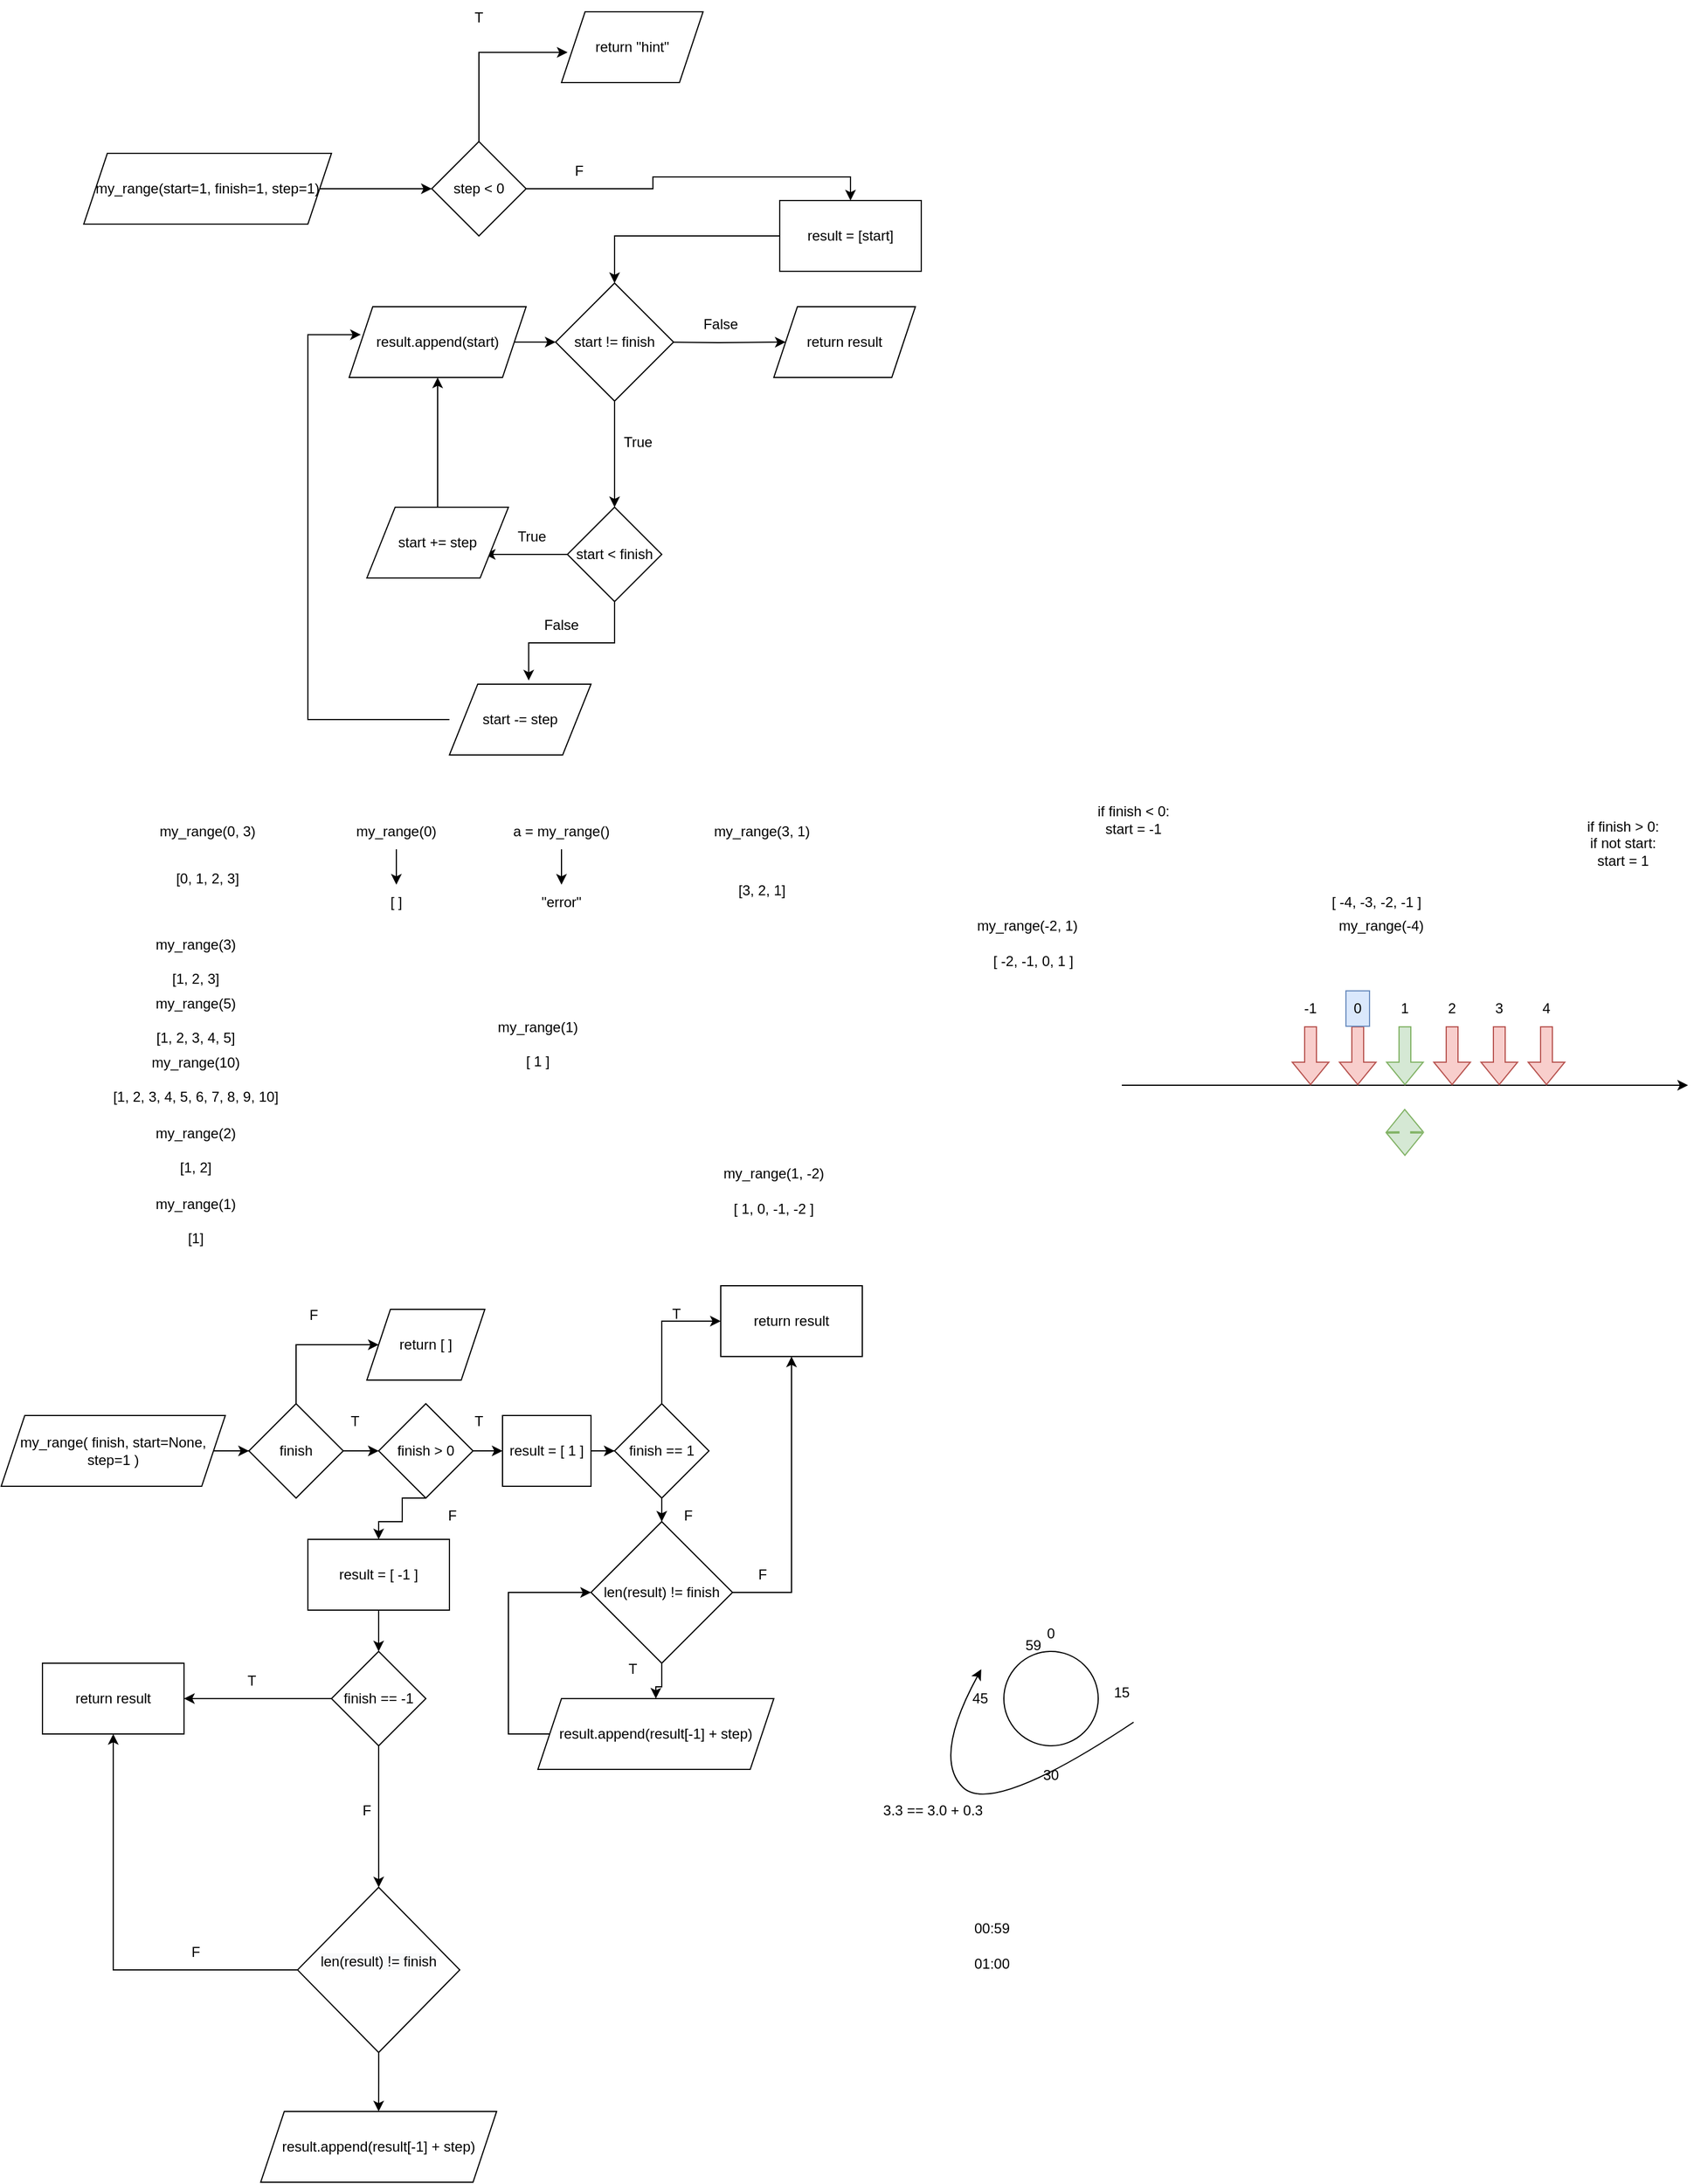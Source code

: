 <mxfile version="19.0.3" type="device" pages="2"><diagram id="DbMTK1_YIu5Vf2wGGB7A" name="Страница 1"><mxGraphModel dx="474" dy="288" grid="1" gridSize="10" guides="1" tooltips="1" connect="1" arrows="1" fold="1" page="1" pageScale="1" pageWidth="827" pageHeight="1169" math="0" shadow="0"><root><mxCell id="0"/><mxCell id="1" parent="0"/><mxCell id="cKaSi2HUpHGrAW5uZdKG-22" style="edgeStyle=orthogonalEdgeStyle;rounded=0;orthogonalLoop=1;jettySize=auto;html=1;entryX=0.5;entryY=0;entryDx=0;entryDy=0;" parent="1" source="cKaSi2HUpHGrAW5uZdKG-1" target="VQqgo-l6bbwfg1kKplfQ-1" edge="1"><mxGeometry relative="1" as="geometry"><mxPoint x="520" y="280" as="targetPoint"/></mxGeometry></mxCell><mxCell id="cKaSi2HUpHGrAW5uZdKG-1" value="result = [start]" style="rounded=0;whiteSpace=wrap;html=1;" parent="1" vertex="1"><mxGeometry x="670" y="210" width="120" height="60" as="geometry"/></mxCell><mxCell id="cC3d-Qm90zL-SopGqmNF-28" style="edgeStyle=orthogonalEdgeStyle;rounded=0;orthogonalLoop=1;jettySize=auto;html=1;" parent="1" source="cKaSi2HUpHGrAW5uZdKG-5" target="VQqgo-l6bbwfg1kKplfQ-1" edge="1"><mxGeometry relative="1" as="geometry"/></mxCell><mxCell id="cKaSi2HUpHGrAW5uZdKG-5" value="result.append(start)" style="shape=parallelogram;perimeter=parallelogramPerimeter;whiteSpace=wrap;html=1;fixedSize=1;" parent="1" vertex="1"><mxGeometry x="305" y="300" width="150" height="60" as="geometry"/></mxCell><mxCell id="cKaSi2HUpHGrAW5uZdKG-6" value="return result" style="shape=parallelogram;perimeter=parallelogramPerimeter;whiteSpace=wrap;html=1;fixedSize=1;" parent="1" vertex="1"><mxGeometry x="665" y="300" width="120" height="60" as="geometry"/></mxCell><mxCell id="cC3d-Qm90zL-SopGqmNF-26" value="" style="edgeStyle=orthogonalEdgeStyle;rounded=0;orthogonalLoop=1;jettySize=auto;html=1;" parent="1" source="cKaSi2HUpHGrAW5uZdKG-7" target="cC3d-Qm90zL-SopGqmNF-25" edge="1"><mxGeometry relative="1" as="geometry"/></mxCell><mxCell id="cKaSi2HUpHGrAW5uZdKG-7" value="my_range(start=1, finish=1, step=1)" style="shape=parallelogram;perimeter=parallelogramPerimeter;whiteSpace=wrap;html=1;fixedSize=1;" parent="1" vertex="1"><mxGeometry x="80" y="170" width="210" height="60" as="geometry"/></mxCell><mxCell id="cKaSi2HUpHGrAW5uZdKG-24" style="edgeStyle=orthogonalEdgeStyle;rounded=0;orthogonalLoop=1;jettySize=auto;html=1;entryX=0;entryY=0.5;entryDx=0;entryDy=0;" parent="1" target="cKaSi2HUpHGrAW5uZdKG-6" edge="1"><mxGeometry relative="1" as="geometry"><mxPoint x="570" y="330" as="sourcePoint"/></mxGeometry></mxCell><mxCell id="cKaSi2HUpHGrAW5uZdKG-18" value="True" style="text;html=1;strokeColor=none;fillColor=none;align=center;verticalAlign=middle;whiteSpace=wrap;rounded=0;" parent="1" vertex="1"><mxGeometry x="520" y="400" width="60" height="30" as="geometry"/></mxCell><mxCell id="cKaSi2HUpHGrAW5uZdKG-26" value="False" style="text;html=1;strokeColor=none;fillColor=none;align=center;verticalAlign=middle;whiteSpace=wrap;rounded=0;" parent="1" vertex="1"><mxGeometry x="590" y="300" width="60" height="30" as="geometry"/></mxCell><mxCell id="cC3d-Qm90zL-SopGqmNF-31" style="edgeStyle=orthogonalEdgeStyle;rounded=0;orthogonalLoop=1;jettySize=auto;html=1;entryX=0.066;entryY=0.395;entryDx=0;entryDy=0;entryPerimeter=0;" parent="1" source="5des4avAKCKs-wGSBV69-27" target="cKaSi2HUpHGrAW5uZdKG-5" edge="1"><mxGeometry relative="1" as="geometry"><mxPoint x="250" y="310" as="targetPoint"/><Array as="points"><mxPoint x="270" y="650"/><mxPoint x="270" y="324"/></Array></mxGeometry></mxCell><mxCell id="5des4avAKCKs-wGSBV69-27" value="start -= step" style="shape=parallelogram;;whiteSpace=wrap;html=1;" parent="1" vertex="1"><mxGeometry x="390" y="620" width="120" height="60" as="geometry"/></mxCell><mxCell id="cC3d-Qm90zL-SopGqmNF-6" style="edgeStyle=orthogonalEdgeStyle;rounded=0;orthogonalLoop=1;jettySize=auto;html=1;entryX=0.5;entryY=0;entryDx=0;entryDy=0;" parent="1" source="VQqgo-l6bbwfg1kKplfQ-1" target="VQqgo-l6bbwfg1kKplfQ-2" edge="1"><mxGeometry relative="1" as="geometry"/></mxCell><mxCell id="VQqgo-l6bbwfg1kKplfQ-1" value="start != finish" style="rhombus;whiteSpace=wrap;html=1;" parent="1" vertex="1"><mxGeometry x="480" y="280" width="100" height="100" as="geometry"/></mxCell><mxCell id="cC3d-Qm90zL-SopGqmNF-2" style="edgeStyle=orthogonalEdgeStyle;rounded=0;orthogonalLoop=1;jettySize=auto;html=1;" parent="1" source="VQqgo-l6bbwfg1kKplfQ-2" edge="1"><mxGeometry relative="1" as="geometry"><mxPoint x="420" y="510" as="targetPoint"/></mxGeometry></mxCell><mxCell id="cC3d-Qm90zL-SopGqmNF-3" style="edgeStyle=orthogonalEdgeStyle;rounded=0;orthogonalLoop=1;jettySize=auto;html=1;entryX=0.56;entryY=-0.052;entryDx=0;entryDy=0;entryPerimeter=0;" parent="1" source="VQqgo-l6bbwfg1kKplfQ-2" target="5des4avAKCKs-wGSBV69-27" edge="1"><mxGeometry relative="1" as="geometry"><mxPoint x="540" y="660" as="targetPoint"/></mxGeometry></mxCell><mxCell id="VQqgo-l6bbwfg1kKplfQ-2" value="start &amp;lt; finish" style="rhombus;whiteSpace=wrap;html=1;" parent="1" vertex="1"><mxGeometry x="490" y="470" width="80" height="80" as="geometry"/></mxCell><mxCell id="cC3d-Qm90zL-SopGqmNF-5" style="edgeStyle=orthogonalEdgeStyle;rounded=0;orthogonalLoop=1;jettySize=auto;html=1;" parent="1" source="VQqgo-l6bbwfg1kKplfQ-3" target="cKaSi2HUpHGrAW5uZdKG-5" edge="1"><mxGeometry relative="1" as="geometry"/></mxCell><mxCell id="VQqgo-l6bbwfg1kKplfQ-3" value="start += step" style="shape=parallelogram;;whiteSpace=wrap;html=1;" parent="1" vertex="1"><mxGeometry x="320" y="470" width="120" height="60" as="geometry"/></mxCell><mxCell id="cC3d-Qm90zL-SopGqmNF-7" value="my_range(0, 3)" style="text;html=1;strokeColor=none;fillColor=none;align=center;verticalAlign=middle;whiteSpace=wrap;rounded=0;" parent="1" vertex="1"><mxGeometry x="100" y="730" width="170" height="30" as="geometry"/></mxCell><mxCell id="cC3d-Qm90zL-SopGqmNF-8" value="[0, 1, 2, 3]" style="text;html=1;strokeColor=none;fillColor=none;align=center;verticalAlign=middle;whiteSpace=wrap;rounded=0;" parent="1" vertex="1"><mxGeometry x="100" y="770" width="170" height="30" as="geometry"/></mxCell><mxCell id="PGiKHfEJFh976dXhDnnP-7" style="edgeStyle=orthogonalEdgeStyle;rounded=0;orthogonalLoop=1;jettySize=auto;html=1;" parent="1" source="cC3d-Qm90zL-SopGqmNF-9" target="cC3d-Qm90zL-SopGqmNF-10" edge="1"><mxGeometry relative="1" as="geometry"/></mxCell><mxCell id="cC3d-Qm90zL-SopGqmNF-9" value="my_range(0)" style="text;html=1;strokeColor=none;fillColor=none;align=center;verticalAlign=middle;whiteSpace=wrap;rounded=0;" parent="1" vertex="1"><mxGeometry x="260" y="730" width="170" height="30" as="geometry"/></mxCell><mxCell id="cC3d-Qm90zL-SopGqmNF-10" value="[ ]" style="text;html=1;strokeColor=none;fillColor=none;align=center;verticalAlign=middle;whiteSpace=wrap;rounded=0;" parent="1" vertex="1"><mxGeometry x="260" y="790" width="170" height="30" as="geometry"/></mxCell><mxCell id="PGiKHfEJFh976dXhDnnP-9" value="" style="edgeStyle=orthogonalEdgeStyle;rounded=0;orthogonalLoop=1;jettySize=auto;html=1;" parent="1" source="cC3d-Qm90zL-SopGqmNF-11" target="PGiKHfEJFh976dXhDnnP-8" edge="1"><mxGeometry relative="1" as="geometry"/></mxCell><mxCell id="cC3d-Qm90zL-SopGqmNF-11" value="a = my_range()" style="text;html=1;strokeColor=none;fillColor=none;align=center;verticalAlign=middle;whiteSpace=wrap;rounded=0;" parent="1" vertex="1"><mxGeometry x="400" y="730" width="170" height="30" as="geometry"/></mxCell><mxCell id="cC3d-Qm90zL-SopGqmNF-18" style="edgeStyle=orthogonalEdgeStyle;rounded=0;orthogonalLoop=1;jettySize=auto;html=1;entryX=0.043;entryY=0.573;entryDx=0;entryDy=0;entryPerimeter=0;exitX=0.5;exitY=0;exitDx=0;exitDy=0;" parent="1" source="cC3d-Qm90zL-SopGqmNF-25" target="cC3d-Qm90zL-SopGqmNF-19" edge="1"><mxGeometry relative="1" as="geometry"><mxPoint x="365" y="90" as="targetPoint"/><mxPoint x="365.034" y="160.034" as="sourcePoint"/><Array as="points"><mxPoint x="415" y="84"/></Array></mxGeometry></mxCell><mxCell id="cC3d-Qm90zL-SopGqmNF-17" value="T" style="text;html=1;strokeColor=none;fillColor=none;align=center;verticalAlign=middle;whiteSpace=wrap;rounded=0;" parent="1" vertex="1"><mxGeometry x="385" y="40" width="60" height="30" as="geometry"/></mxCell><mxCell id="cC3d-Qm90zL-SopGqmNF-19" value="return &quot;hint&quot;" style="shape=parallelogram;perimeter=parallelogramPerimeter;whiteSpace=wrap;html=1;fixedSize=1;" parent="1" vertex="1"><mxGeometry x="485" y="50" width="120" height="60" as="geometry"/></mxCell><mxCell id="cC3d-Qm90zL-SopGqmNF-24" value="F" style="text;html=1;strokeColor=none;fillColor=none;align=center;verticalAlign=middle;whiteSpace=wrap;rounded=0;" parent="1" vertex="1"><mxGeometry x="470" y="170" width="60" height="30" as="geometry"/></mxCell><mxCell id="cC3d-Qm90zL-SopGqmNF-27" style="edgeStyle=orthogonalEdgeStyle;rounded=0;orthogonalLoop=1;jettySize=auto;html=1;entryX=0.5;entryY=0;entryDx=0;entryDy=0;" parent="1" source="cC3d-Qm90zL-SopGqmNF-25" target="cKaSi2HUpHGrAW5uZdKG-1" edge="1"><mxGeometry relative="1" as="geometry"/></mxCell><mxCell id="cC3d-Qm90zL-SopGqmNF-25" value="step &amp;lt; 0" style="rhombus;whiteSpace=wrap;html=1;" parent="1" vertex="1"><mxGeometry x="375" y="160" width="80" height="80" as="geometry"/></mxCell><mxCell id="cC3d-Qm90zL-SopGqmNF-29" value="True" style="text;html=1;strokeColor=none;fillColor=none;align=center;verticalAlign=middle;whiteSpace=wrap;rounded=0;" parent="1" vertex="1"><mxGeometry x="430" y="480" width="60" height="30" as="geometry"/></mxCell><mxCell id="cC3d-Qm90zL-SopGqmNF-30" value="False" style="text;html=1;strokeColor=none;fillColor=none;align=center;verticalAlign=middle;whiteSpace=wrap;rounded=0;" parent="1" vertex="1"><mxGeometry x="455" y="555" width="60" height="30" as="geometry"/></mxCell><mxCell id="PGiKHfEJFh976dXhDnnP-1" value="my_range(1)&lt;br&gt;&lt;br&gt;[ 1 ]" style="text;html=1;strokeColor=none;fillColor=none;align=center;verticalAlign=middle;whiteSpace=wrap;rounded=0;" parent="1" vertex="1"><mxGeometry x="380" y="910" width="170" height="30" as="geometry"/></mxCell><mxCell id="PGiKHfEJFh976dXhDnnP-5" value="my_range(3)&lt;br&gt;&lt;br&gt;[1, 2, 3]" style="text;html=1;strokeColor=none;fillColor=none;align=center;verticalAlign=middle;whiteSpace=wrap;rounded=0;" parent="1" vertex="1"><mxGeometry x="90" y="840" width="170" height="30" as="geometry"/></mxCell><mxCell id="PGiKHfEJFh976dXhDnnP-8" value="&quot;error&quot;" style="text;html=1;strokeColor=none;fillColor=none;align=center;verticalAlign=middle;whiteSpace=wrap;rounded=0;" parent="1" vertex="1"><mxGeometry x="400" y="790" width="170" height="30" as="geometry"/></mxCell><mxCell id="PGiKHfEJFh976dXhDnnP-12" value="" style="endArrow=classic;html=1;rounded=0;" parent="1" edge="1"><mxGeometry width="50" height="50" relative="1" as="geometry"><mxPoint x="960" y="960" as="sourcePoint"/><mxPoint x="1440" y="960" as="targetPoint"/></mxGeometry></mxCell><mxCell id="PGiKHfEJFh976dXhDnnP-13" value="" style="shape=flexArrow;endArrow=classic;html=1;rounded=0;fillColor=#f8cecc;strokeColor=#b85450;startArrow=none;" parent="1" source="PGiKHfEJFh976dXhDnnP-15" edge="1"><mxGeometry width="50" height="50" relative="1" as="geometry"><mxPoint x="1160" y="880" as="sourcePoint"/><mxPoint x="1160" y="960" as="targetPoint"/></mxGeometry></mxCell><mxCell id="PGiKHfEJFh976dXhDnnP-14" value="" style="shape=flexArrow;endArrow=classic;html=1;rounded=0;fillColor=#d5e8d4;strokeColor=#82b366;startArrow=none;" parent="1" source="PGiKHfEJFh976dXhDnnP-16" edge="1"><mxGeometry width="50" height="50" relative="1" as="geometry"><mxPoint x="1200" y="880" as="sourcePoint"/><mxPoint x="1200" y="960" as="targetPoint"/></mxGeometry></mxCell><mxCell id="PGiKHfEJFh976dXhDnnP-17" value="my_range(-4)" style="text;html=1;strokeColor=none;fillColor=none;align=center;verticalAlign=middle;whiteSpace=wrap;rounded=0;" parent="1" vertex="1"><mxGeometry x="1130" y="810" width="100" height="30" as="geometry"/></mxCell><mxCell id="PGiKHfEJFh976dXhDnnP-18" value="[ -4, -3, -2, -1 ]" style="text;html=1;strokeColor=none;fillColor=none;align=center;verticalAlign=middle;whiteSpace=wrap;rounded=0;" parent="1" vertex="1"><mxGeometry x="1111" y="790" width="130" height="30" as="geometry"/></mxCell><mxCell id="PGiKHfEJFh976dXhDnnP-29" value="" style="shape=flexArrow;endArrow=classic;html=1;rounded=0;fillColor=#f8cecc;strokeColor=#b85450;startArrow=none;" parent="1" source="PGiKHfEJFh976dXhDnnP-32" edge="1"><mxGeometry width="50" height="50" relative="1" as="geometry"><mxPoint x="1240" y="880" as="sourcePoint"/><mxPoint x="1240" y="960" as="targetPoint"/></mxGeometry></mxCell><mxCell id="PGiKHfEJFh976dXhDnnP-30" value="" style="shape=flexArrow;endArrow=classic;html=1;rounded=0;fillColor=#f8cecc;strokeColor=#b85450;startArrow=none;" parent="1" source="PGiKHfEJFh976dXhDnnP-33" edge="1"><mxGeometry width="50" height="50" relative="1" as="geometry"><mxPoint x="1280" y="880" as="sourcePoint"/><mxPoint x="1280" y="960" as="targetPoint"/></mxGeometry></mxCell><mxCell id="PGiKHfEJFh976dXhDnnP-31" value="" style="shape=flexArrow;endArrow=classic;html=1;rounded=0;fillColor=#f8cecc;strokeColor=#b85450;startArrow=none;" parent="1" source="PGiKHfEJFh976dXhDnnP-34" edge="1"><mxGeometry width="50" height="50" relative="1" as="geometry"><mxPoint x="1320" y="880" as="sourcePoint"/><mxPoint x="1320" y="960" as="targetPoint"/></mxGeometry></mxCell><mxCell id="PGiKHfEJFh976dXhDnnP-15" value="0" style="text;html=1;strokeColor=#6c8ebf;fillColor=#dae8fc;align=center;verticalAlign=middle;whiteSpace=wrap;rounded=0;" parent="1" vertex="1"><mxGeometry x="1150" y="880" width="20" height="30" as="geometry"/></mxCell><mxCell id="PGiKHfEJFh976dXhDnnP-45" value="" style="shape=flexArrow;endArrow=none;html=1;rounded=0;fillColor=#dae8fc;strokeColor=#6c8ebf;" parent="1" target="PGiKHfEJFh976dXhDnnP-15" edge="1"><mxGeometry width="50" height="50" relative="1" as="geometry"><mxPoint x="1160" y="880" as="sourcePoint"/><mxPoint x="1160" y="960" as="targetPoint"/></mxGeometry></mxCell><mxCell id="PGiKHfEJFh976dXhDnnP-16" value="1" style="text;html=1;strokeColor=none;fillColor=none;align=center;verticalAlign=middle;whiteSpace=wrap;rounded=0;" parent="1" vertex="1"><mxGeometry x="1190" y="880" width="20" height="30" as="geometry"/></mxCell><mxCell id="PGiKHfEJFh976dXhDnnP-46" value="" style="shape=flexArrow;endArrow=none;html=1;rounded=0;fillColor=#f8cecc;strokeColor=#b85450;" parent="1" target="PGiKHfEJFh976dXhDnnP-16" edge="1"><mxGeometry width="50" height="50" relative="1" as="geometry"><mxPoint x="1200" y="880" as="sourcePoint"/><mxPoint x="1200" y="960" as="targetPoint"/></mxGeometry></mxCell><mxCell id="PGiKHfEJFh976dXhDnnP-32" value="2" style="text;html=1;strokeColor=none;fillColor=none;align=center;verticalAlign=middle;whiteSpace=wrap;rounded=0;" parent="1" vertex="1"><mxGeometry x="1230" y="880" width="20" height="30" as="geometry"/></mxCell><mxCell id="PGiKHfEJFh976dXhDnnP-47" value="" style="shape=flexArrow;endArrow=none;html=1;rounded=0;fillColor=#f8cecc;strokeColor=#b85450;" parent="1" target="PGiKHfEJFh976dXhDnnP-32" edge="1"><mxGeometry width="50" height="50" relative="1" as="geometry"><mxPoint x="1240" y="880" as="sourcePoint"/><mxPoint x="1240" y="960" as="targetPoint"/></mxGeometry></mxCell><mxCell id="PGiKHfEJFh976dXhDnnP-33" value="3" style="text;html=1;strokeColor=none;fillColor=none;align=center;verticalAlign=middle;whiteSpace=wrap;rounded=0;" parent="1" vertex="1"><mxGeometry x="1270" y="880" width="20" height="30" as="geometry"/></mxCell><mxCell id="PGiKHfEJFh976dXhDnnP-48" value="" style="shape=flexArrow;endArrow=none;html=1;rounded=0;fillColor=#f8cecc;strokeColor=#b85450;" parent="1" target="PGiKHfEJFh976dXhDnnP-33" edge="1"><mxGeometry width="50" height="50" relative="1" as="geometry"><mxPoint x="1280" y="880" as="sourcePoint"/><mxPoint x="1280" y="960" as="targetPoint"/></mxGeometry></mxCell><mxCell id="PGiKHfEJFh976dXhDnnP-34" value="4" style="text;html=1;strokeColor=none;fillColor=none;align=center;verticalAlign=middle;whiteSpace=wrap;rounded=0;" parent="1" vertex="1"><mxGeometry x="1310" y="880" width="20" height="30" as="geometry"/></mxCell><mxCell id="PGiKHfEJFh976dXhDnnP-49" value="" style="shape=flexArrow;endArrow=none;html=1;rounded=0;fillColor=#f8cecc;strokeColor=#b85450;" parent="1" target="PGiKHfEJFh976dXhDnnP-34" edge="1"><mxGeometry width="50" height="50" relative="1" as="geometry"><mxPoint x="1320" y="880" as="sourcePoint"/><mxPoint x="1320" y="960" as="targetPoint"/></mxGeometry></mxCell><mxCell id="PGiKHfEJFh976dXhDnnP-50" value="" style="shape=flexArrow;endArrow=classic;html=1;rounded=0;fillColor=#f8cecc;strokeColor=#b85450;startArrow=none;" parent="1" edge="1"><mxGeometry width="50" height="50" relative="1" as="geometry"><mxPoint x="1120" y="910" as="sourcePoint"/><mxPoint x="1120" y="960" as="targetPoint"/></mxGeometry></mxCell><mxCell id="PGiKHfEJFh976dXhDnnP-51" value="-1" style="text;html=1;strokeColor=none;fillColor=none;align=center;verticalAlign=middle;whiteSpace=wrap;rounded=0;" parent="1" vertex="1"><mxGeometry x="1110" y="880" width="20" height="30" as="geometry"/></mxCell><mxCell id="PGiKHfEJFh976dXhDnnP-52" value="" style="shape=flexArrow;endArrow=classic;startArrow=classic;html=1;rounded=0;fillColor=#d5e8d4;strokeColor=#82b366;" parent="1" edge="1"><mxGeometry width="100" height="100" relative="1" as="geometry"><mxPoint x="1200" y="1020" as="sourcePoint"/><mxPoint x="1199.83" y="980" as="targetPoint"/></mxGeometry></mxCell><mxCell id="PGiKHfEJFh976dXhDnnP-57" value="if finish &amp;gt; 0:&lt;br&gt;if not start:&lt;br&gt;start = 1" style="text;html=1;strokeColor=none;fillColor=none;align=center;verticalAlign=middle;whiteSpace=wrap;rounded=0;" parent="1" vertex="1"><mxGeometry x="1320" y="740" width="130" height="30" as="geometry"/></mxCell><mxCell id="rxC-ciLHEVyvmmWSDTfk-1" value="if finish &amp;lt; 0:&lt;br&gt;start = -1" style="text;html=1;strokeColor=none;fillColor=none;align=center;verticalAlign=middle;whiteSpace=wrap;rounded=0;" parent="1" vertex="1"><mxGeometry x="930" y="720" width="80" height="30" as="geometry"/></mxCell><mxCell id="uxChvukJ8xTQYyuHU0yG-3" value="my_range(-2, 1)" style="text;html=1;strokeColor=none;fillColor=none;align=center;verticalAlign=middle;whiteSpace=wrap;rounded=0;" parent="1" vertex="1"><mxGeometry x="830" y="810" width="100" height="30" as="geometry"/></mxCell><mxCell id="uxChvukJ8xTQYyuHU0yG-4" value="[ -2, -1, 0, 1 ]" style="text;html=1;strokeColor=none;fillColor=none;align=center;verticalAlign=middle;whiteSpace=wrap;rounded=0;" parent="1" vertex="1"><mxGeometry x="820" y="840" width="130" height="30" as="geometry"/></mxCell><mxCell id="uxChvukJ8xTQYyuHU0yG-5" value="my_range(1, -2)" style="text;html=1;strokeColor=none;fillColor=none;align=center;verticalAlign=middle;whiteSpace=wrap;rounded=0;" parent="1" vertex="1"><mxGeometry x="580" y="1020" width="170" height="30" as="geometry"/></mxCell><mxCell id="uxChvukJ8xTQYyuHU0yG-6" value="[ 1, 0, -1, -2 ]" style="text;html=1;strokeColor=none;fillColor=none;align=center;verticalAlign=middle;whiteSpace=wrap;rounded=0;" parent="1" vertex="1"><mxGeometry x="580" y="1050" width="170" height="30" as="geometry"/></mxCell><mxCell id="uxChvukJ8xTQYyuHU0yG-29" style="edgeStyle=orthogonalEdgeStyle;rounded=0;orthogonalLoop=1;jettySize=auto;html=1;entryX=0;entryY=0.5;entryDx=0;entryDy=0;" parent="1" source="uxChvukJ8xTQYyuHU0yG-7" target="uxChvukJ8xTQYyuHU0yG-28" edge="1"><mxGeometry relative="1" as="geometry"/></mxCell><mxCell id="uxChvukJ8xTQYyuHU0yG-7" value="my_range( finish, start=None,&lt;br&gt;step=1 )" style="shape=parallelogram;perimeter=parallelogramPerimeter;whiteSpace=wrap;html=1;fixedSize=1;" parent="1" vertex="1"><mxGeometry x="10" y="1240" width="190" height="60" as="geometry"/></mxCell><mxCell id="uxChvukJ8xTQYyuHU0yG-9" value="" style="group" parent="1" vertex="1" connectable="0"><mxGeometry x="570" y="730" width="170" height="80" as="geometry"/></mxCell><mxCell id="cC3d-Qm90zL-SopGqmNF-13" value="my_range(3, 1)" style="text;html=1;strokeColor=none;fillColor=none;align=center;verticalAlign=middle;whiteSpace=wrap;rounded=0;" parent="uxChvukJ8xTQYyuHU0yG-9" vertex="1"><mxGeometry width="170" height="30" as="geometry"/></mxCell><mxCell id="cC3d-Qm90zL-SopGqmNF-14" value="[3, 2, 1]" style="text;html=1;strokeColor=none;fillColor=none;align=center;verticalAlign=middle;whiteSpace=wrap;rounded=0;" parent="uxChvukJ8xTQYyuHU0yG-9" vertex="1"><mxGeometry y="50" width="170" height="30" as="geometry"/></mxCell><mxCell id="uxChvukJ8xTQYyuHU0yG-14" value="return [ ]" style="shape=parallelogram;perimeter=parallelogramPerimeter;whiteSpace=wrap;html=1;fixedSize=1;" parent="1" vertex="1"><mxGeometry x="320" y="1150" width="100" height="60" as="geometry"/></mxCell><mxCell id="uxChvukJ8xTQYyuHU0yG-21" value="" style="edgeStyle=orthogonalEdgeStyle;rounded=0;orthogonalLoop=1;jettySize=auto;html=1;entryX=0;entryY=0.5;entryDx=0;entryDy=0;" parent="1" source="uxChvukJ8xTQYyuHU0yG-17" target="uxChvukJ8xTQYyuHU0yG-57" edge="1"><mxGeometry relative="1" as="geometry"><mxPoint x="450" y="1270" as="targetPoint"/></mxGeometry></mxCell><mxCell id="seKUEhgWXOxgtAvvmCbf-6" value="" style="edgeStyle=orthogonalEdgeStyle;rounded=0;orthogonalLoop=1;jettySize=auto;html=1;exitX=0.5;exitY=1;exitDx=0;exitDy=0;" parent="1" source="uxChvukJ8xTQYyuHU0yG-17" target="seKUEhgWXOxgtAvvmCbf-5" edge="1"><mxGeometry relative="1" as="geometry"><Array as="points"><mxPoint x="350" y="1310"/><mxPoint x="350" y="1330"/><mxPoint x="330" y="1330"/></Array></mxGeometry></mxCell><mxCell id="uxChvukJ8xTQYyuHU0yG-17" value="finish &amp;gt; 0" style="rhombus;whiteSpace=wrap;html=1;" parent="1" vertex="1"><mxGeometry x="330" y="1230" width="80" height="80" as="geometry"/></mxCell><mxCell id="uxChvukJ8xTQYyuHU0yG-22" value="T" style="text;html=1;strokeColor=none;fillColor=none;align=center;verticalAlign=middle;whiteSpace=wrap;rounded=0;" parent="1" vertex="1"><mxGeometry x="400" y="1230" width="30" height="30" as="geometry"/></mxCell><mxCell id="uxChvukJ8xTQYyuHU0yG-35" style="edgeStyle=orthogonalEdgeStyle;rounded=0;orthogonalLoop=1;jettySize=auto;html=1;entryX=0;entryY=0.5;entryDx=0;entryDy=0;" parent="1" source="uxChvukJ8xTQYyuHU0yG-28" target="uxChvukJ8xTQYyuHU0yG-14" edge="1"><mxGeometry relative="1" as="geometry"><Array as="points"><mxPoint x="260" y="1180"/></Array></mxGeometry></mxCell><mxCell id="uxChvukJ8xTQYyuHU0yG-37" style="edgeStyle=orthogonalEdgeStyle;rounded=0;orthogonalLoop=1;jettySize=auto;html=1;" parent="1" source="uxChvukJ8xTQYyuHU0yG-28" target="uxChvukJ8xTQYyuHU0yG-17" edge="1"><mxGeometry relative="1" as="geometry"/></mxCell><mxCell id="uxChvukJ8xTQYyuHU0yG-28" value="finish" style="rhombus;whiteSpace=wrap;html=1;" parent="1" vertex="1"><mxGeometry x="220" y="1230" width="80" height="80" as="geometry"/></mxCell><mxCell id="uxChvukJ8xTQYyuHU0yG-36" value="F" style="text;html=1;strokeColor=none;fillColor=none;align=center;verticalAlign=middle;whiteSpace=wrap;rounded=0;" parent="1" vertex="1"><mxGeometry x="245" y="1140" width="60" height="30" as="geometry"/></mxCell><mxCell id="uxChvukJ8xTQYyuHU0yG-38" value="T" style="text;html=1;strokeColor=none;fillColor=none;align=center;verticalAlign=middle;whiteSpace=wrap;rounded=0;" parent="1" vertex="1"><mxGeometry x="280" y="1230" width="60" height="30" as="geometry"/></mxCell><mxCell id="uxChvukJ8xTQYyuHU0yG-44" value="" style="edgeStyle=orthogonalEdgeStyle;rounded=0;orthogonalLoop=1;jettySize=auto;html=1;entryX=0;entryY=0.5;entryDx=0;entryDy=0;exitX=0.5;exitY=0;exitDx=0;exitDy=0;" parent="1" source="uxChvukJ8xTQYyuHU0yG-41" target="uxChvukJ8xTQYyuHU0yG-43" edge="1"><mxGeometry relative="1" as="geometry"><Array as="points"><mxPoint x="570" y="1160"/></Array></mxGeometry></mxCell><mxCell id="uxChvukJ8xTQYyuHU0yG-62" value="" style="edgeStyle=orthogonalEdgeStyle;rounded=0;orthogonalLoop=1;jettySize=auto;html=1;" parent="1" source="uxChvukJ8xTQYyuHU0yG-41" target="uxChvukJ8xTQYyuHU0yG-61" edge="1"><mxGeometry relative="1" as="geometry"/></mxCell><mxCell id="uxChvukJ8xTQYyuHU0yG-41" value="finish == 1" style="rhombus;whiteSpace=wrap;html=1;" parent="1" vertex="1"><mxGeometry x="530" y="1230" width="80" height="80" as="geometry"/></mxCell><mxCell id="uxChvukJ8xTQYyuHU0yG-43" value="return result" style="whiteSpace=wrap;html=1;" parent="1" vertex="1"><mxGeometry x="620" y="1130" width="120" height="60" as="geometry"/></mxCell><mxCell id="uxChvukJ8xTQYyuHU0yG-45" value="T" style="text;html=1;strokeColor=none;fillColor=none;align=center;verticalAlign=middle;whiteSpace=wrap;rounded=0;" parent="1" vertex="1"><mxGeometry x="570" y="1139" width="25" height="30" as="geometry"/></mxCell><mxCell id="uxChvukJ8xTQYyuHU0yG-53" value="my_range(5)&lt;br&gt;&lt;br&gt;[1, 2, 3, 4, 5]" style="text;html=1;strokeColor=none;fillColor=none;align=center;verticalAlign=middle;whiteSpace=wrap;rounded=0;" parent="1" vertex="1"><mxGeometry x="90" y="890" width="170" height="30" as="geometry"/></mxCell><mxCell id="uxChvukJ8xTQYyuHU0yG-54" value="my_range(10)&lt;br&gt;&lt;br&gt;[1, 2, 3, 4, 5, 6, 7, 8, 9, 10]" style="text;html=1;strokeColor=none;fillColor=none;align=center;verticalAlign=middle;whiteSpace=wrap;rounded=0;" parent="1" vertex="1"><mxGeometry x="90" y="940" width="170" height="30" as="geometry"/></mxCell><mxCell id="uxChvukJ8xTQYyuHU0yG-55" value="my_range(2)&lt;br&gt;&lt;br&gt;[1, 2]" style="text;html=1;strokeColor=none;fillColor=none;align=center;verticalAlign=middle;whiteSpace=wrap;rounded=0;" parent="1" vertex="1"><mxGeometry x="90" y="1000" width="170" height="30" as="geometry"/></mxCell><mxCell id="uxChvukJ8xTQYyuHU0yG-56" value="my_range(1)&lt;br&gt;&lt;br&gt;[1]" style="text;html=1;strokeColor=none;fillColor=none;align=center;verticalAlign=middle;whiteSpace=wrap;rounded=0;" parent="1" vertex="1"><mxGeometry x="90" y="1060" width="170" height="30" as="geometry"/></mxCell><mxCell id="uxChvukJ8xTQYyuHU0yG-58" style="edgeStyle=orthogonalEdgeStyle;rounded=0;orthogonalLoop=1;jettySize=auto;html=1;entryX=0;entryY=0.5;entryDx=0;entryDy=0;" parent="1" source="uxChvukJ8xTQYyuHU0yG-57" target="uxChvukJ8xTQYyuHU0yG-41" edge="1"><mxGeometry relative="1" as="geometry"/></mxCell><mxCell id="uxChvukJ8xTQYyuHU0yG-57" value="result = [ 1 ]" style="rounded=0;whiteSpace=wrap;html=1;" parent="1" vertex="1"><mxGeometry x="435" y="1240" width="75" height="60" as="geometry"/></mxCell><mxCell id="uxChvukJ8xTQYyuHU0yG-59" value="F" style="text;html=1;strokeColor=none;fillColor=none;align=center;verticalAlign=middle;whiteSpace=wrap;rounded=0;" parent="1" vertex="1"><mxGeometry x="580" y="1310" width="25" height="30" as="geometry"/></mxCell><mxCell id="seKUEhgWXOxgtAvvmCbf-1" style="edgeStyle=orthogonalEdgeStyle;rounded=0;orthogonalLoop=1;jettySize=auto;html=1;entryX=0;entryY=0.5;entryDx=0;entryDy=0;" parent="1" source="uxChvukJ8xTQYyuHU0yG-60" target="uxChvukJ8xTQYyuHU0yG-61" edge="1"><mxGeometry relative="1" as="geometry"><Array as="points"><mxPoint x="440" y="1510"/><mxPoint x="440" y="1390"/></Array></mxGeometry></mxCell><mxCell id="uxChvukJ8xTQYyuHU0yG-60" value="result.append(result[-1] + step)" style="shape=parallelogram;perimeter=parallelogramPerimeter;whiteSpace=wrap;html=1;fixedSize=1;" parent="1" vertex="1"><mxGeometry x="465" y="1480" width="200" height="60" as="geometry"/></mxCell><mxCell id="uxChvukJ8xTQYyuHU0yG-63" style="edgeStyle=orthogonalEdgeStyle;rounded=0;orthogonalLoop=1;jettySize=auto;html=1;entryX=0.5;entryY=0;entryDx=0;entryDy=0;" parent="1" source="uxChvukJ8xTQYyuHU0yG-61" target="uxChvukJ8xTQYyuHU0yG-60" edge="1"><mxGeometry relative="1" as="geometry"/></mxCell><mxCell id="uxChvukJ8xTQYyuHU0yG-66" style="edgeStyle=orthogonalEdgeStyle;rounded=0;orthogonalLoop=1;jettySize=auto;html=1;entryX=0.5;entryY=1;entryDx=0;entryDy=0;" parent="1" source="uxChvukJ8xTQYyuHU0yG-61" target="uxChvukJ8xTQYyuHU0yG-43" edge="1"><mxGeometry relative="1" as="geometry"><Array as="points"><mxPoint x="680" y="1390"/></Array></mxGeometry></mxCell><mxCell id="uxChvukJ8xTQYyuHU0yG-61" value="len(result) != finish" style="rhombus;whiteSpace=wrap;html=1;" parent="1" vertex="1"><mxGeometry x="510" y="1330" width="120" height="120" as="geometry"/></mxCell><mxCell id="uxChvukJ8xTQYyuHU0yG-64" value="T" style="text;html=1;strokeColor=none;fillColor=none;align=center;verticalAlign=middle;whiteSpace=wrap;rounded=0;" parent="1" vertex="1"><mxGeometry x="532.5" y="1440" width="25" height="30" as="geometry"/></mxCell><mxCell id="seKUEhgWXOxgtAvvmCbf-2" value="F" style="text;html=1;strokeColor=none;fillColor=none;align=center;verticalAlign=middle;whiteSpace=wrap;rounded=0;" parent="1" vertex="1"><mxGeometry x="642.5" y="1360" width="25" height="30" as="geometry"/></mxCell><mxCell id="seKUEhgWXOxgtAvvmCbf-9" value="" style="edgeStyle=orthogonalEdgeStyle;rounded=0;orthogonalLoop=1;jettySize=auto;html=1;" parent="1" source="seKUEhgWXOxgtAvvmCbf-5" target="seKUEhgWXOxgtAvvmCbf-8" edge="1"><mxGeometry relative="1" as="geometry"/></mxCell><mxCell id="seKUEhgWXOxgtAvvmCbf-5" value="result = [ -1 ]" style="whiteSpace=wrap;html=1;" parent="1" vertex="1"><mxGeometry x="270" y="1345" width="120" height="60" as="geometry"/></mxCell><mxCell id="seKUEhgWXOxgtAvvmCbf-7" value="F" style="text;html=1;strokeColor=none;fillColor=none;align=center;verticalAlign=middle;whiteSpace=wrap;rounded=0;" parent="1" vertex="1"><mxGeometry x="380" y="1310" width="25" height="30" as="geometry"/></mxCell><mxCell id="seKUEhgWXOxgtAvvmCbf-11" value="" style="edgeStyle=orthogonalEdgeStyle;rounded=0;orthogonalLoop=1;jettySize=auto;html=1;" parent="1" source="seKUEhgWXOxgtAvvmCbf-8" target="seKUEhgWXOxgtAvvmCbf-10" edge="1"><mxGeometry relative="1" as="geometry"/></mxCell><mxCell id="seKUEhgWXOxgtAvvmCbf-14" value="" style="edgeStyle=orthogonalEdgeStyle;rounded=0;orthogonalLoop=1;jettySize=auto;html=1;" parent="1" source="seKUEhgWXOxgtAvvmCbf-8" target="seKUEhgWXOxgtAvvmCbf-13" edge="1"><mxGeometry relative="1" as="geometry"/></mxCell><mxCell id="seKUEhgWXOxgtAvvmCbf-8" value="finish == -1" style="rhombus;whiteSpace=wrap;html=1;" parent="1" vertex="1"><mxGeometry x="290" y="1440" width="80" height="80" as="geometry"/></mxCell><mxCell id="seKUEhgWXOxgtAvvmCbf-10" value="return result" style="whiteSpace=wrap;html=1;" parent="1" vertex="1"><mxGeometry x="45" y="1450" width="120" height="60" as="geometry"/></mxCell><mxCell id="seKUEhgWXOxgtAvvmCbf-12" value="T" style="text;html=1;strokeColor=none;fillColor=none;align=center;verticalAlign=middle;whiteSpace=wrap;rounded=0;" parent="1" vertex="1"><mxGeometry x="210" y="1450" width="25" height="30" as="geometry"/></mxCell><mxCell id="seKUEhgWXOxgtAvvmCbf-16" style="edgeStyle=orthogonalEdgeStyle;rounded=0;orthogonalLoop=1;jettySize=auto;html=1;entryX=0.5;entryY=1;entryDx=0;entryDy=0;" parent="1" source="seKUEhgWXOxgtAvvmCbf-13" target="seKUEhgWXOxgtAvvmCbf-10" edge="1"><mxGeometry relative="1" as="geometry"/></mxCell><mxCell id="seKUEhgWXOxgtAvvmCbf-19" style="edgeStyle=orthogonalEdgeStyle;rounded=0;orthogonalLoop=1;jettySize=auto;html=1;entryX=0.5;entryY=0;entryDx=0;entryDy=0;" parent="1" source="seKUEhgWXOxgtAvvmCbf-13" target="seKUEhgWXOxgtAvvmCbf-18" edge="1"><mxGeometry relative="1" as="geometry"/></mxCell><mxCell id="seKUEhgWXOxgtAvvmCbf-13" value="&#10;&lt;span style=&quot;color: rgb(0, 0, 0); font-family: Helvetica; font-size: 12px; font-style: normal; font-variant-ligatures: normal; font-variant-caps: normal; font-weight: 400; letter-spacing: normal; orphans: 2; text-align: center; text-indent: 0px; text-transform: none; widows: 2; word-spacing: 0px; -webkit-text-stroke-width: 0px; background-color: rgb(248, 249, 250); text-decoration-thickness: initial; text-decoration-style: initial; text-decoration-color: initial; float: none; display: inline !important;&quot;&gt;len(result) != finish&lt;/span&gt;&#10;&#10;" style="rhombus;whiteSpace=wrap;html=1;" parent="1" vertex="1"><mxGeometry x="261.25" y="1640" width="137.5" height="140" as="geometry"/></mxCell><mxCell id="seKUEhgWXOxgtAvvmCbf-15" value="F" style="text;html=1;strokeColor=none;fillColor=none;align=center;verticalAlign=middle;whiteSpace=wrap;rounded=0;" parent="1" vertex="1"><mxGeometry x="310" y="1560" width="20" height="30" as="geometry"/></mxCell><mxCell id="seKUEhgWXOxgtAvvmCbf-17" value="F" style="text;html=1;strokeColor=none;fillColor=none;align=center;verticalAlign=middle;whiteSpace=wrap;rounded=0;" parent="1" vertex="1"><mxGeometry x="165" y="1680" width="20" height="30" as="geometry"/></mxCell><mxCell id="seKUEhgWXOxgtAvvmCbf-18" value="result.append(result[-1] + step)" style="shape=parallelogram;perimeter=parallelogramPerimeter;whiteSpace=wrap;html=1;fixedSize=1;" parent="1" vertex="1"><mxGeometry x="230" y="1830" width="200" height="60" as="geometry"/></mxCell><mxCell id="Yy8Ba05aJTDGg87j353g-1" value="00:59" style="text;html=1;strokeColor=none;fillColor=none;align=center;verticalAlign=middle;whiteSpace=wrap;rounded=0;" vertex="1" parent="1"><mxGeometry x="820" y="1660" width="60" height="30" as="geometry"/></mxCell><mxCell id="Yy8Ba05aJTDGg87j353g-2" value="01:00" style="text;html=1;strokeColor=none;fillColor=none;align=center;verticalAlign=middle;whiteSpace=wrap;rounded=0;" vertex="1" parent="1"><mxGeometry x="820" y="1690" width="60" height="30" as="geometry"/></mxCell><mxCell id="Yy8Ba05aJTDGg87j353g-3" value="3.3 == 3.0 + 0.3" style="text;html=1;strokeColor=none;fillColor=none;align=center;verticalAlign=middle;whiteSpace=wrap;rounded=0;" vertex="1" parent="1"><mxGeometry x="750" y="1560" width="100" height="30" as="geometry"/></mxCell><mxCell id="Yy8Ba05aJTDGg87j353g-4" value="" style="ellipse;whiteSpace=wrap;html=1;aspect=fixed;" vertex="1" parent="1"><mxGeometry x="860" y="1440" width="80" height="80" as="geometry"/></mxCell><mxCell id="Yy8Ba05aJTDGg87j353g-5" value="0" style="text;html=1;strokeColor=none;fillColor=none;align=center;verticalAlign=middle;whiteSpace=wrap;rounded=0;" vertex="1" parent="1"><mxGeometry x="890" y="1410" width="20" height="30" as="geometry"/></mxCell><mxCell id="Yy8Ba05aJTDGg87j353g-6" value="15" style="text;html=1;strokeColor=none;fillColor=none;align=center;verticalAlign=middle;whiteSpace=wrap;rounded=0;" vertex="1" parent="1"><mxGeometry x="950" y="1460" width="20" height="30" as="geometry"/></mxCell><mxCell id="Yy8Ba05aJTDGg87j353g-7" value="30" style="text;html=1;strokeColor=none;fillColor=none;align=center;verticalAlign=middle;whiteSpace=wrap;rounded=0;" vertex="1" parent="1"><mxGeometry x="890" y="1530" width="20" height="30" as="geometry"/></mxCell><mxCell id="Yy8Ba05aJTDGg87j353g-8" value="45" style="text;html=1;strokeColor=none;fillColor=none;align=center;verticalAlign=middle;whiteSpace=wrap;rounded=0;" vertex="1" parent="1"><mxGeometry x="830" y="1465" width="20" height="30" as="geometry"/></mxCell><mxCell id="Yy8Ba05aJTDGg87j353g-9" value="59" style="text;html=1;strokeColor=none;fillColor=none;align=center;verticalAlign=middle;whiteSpace=wrap;rounded=0;" vertex="1" parent="1"><mxGeometry x="875" y="1420" width="20" height="30" as="geometry"/></mxCell><mxCell id="Yy8Ba05aJTDGg87j353g-10" value="" style="curved=1;endArrow=classic;html=1;rounded=0;" edge="1" parent="1"><mxGeometry width="50" height="50" relative="1" as="geometry"><mxPoint x="970" y="1500" as="sourcePoint"/><mxPoint x="840.846" y="1455.116" as="targetPoint"/><Array as="points"><mxPoint x="850" y="1580"/><mxPoint x="800" y="1530"/></Array></mxGeometry></mxCell></root></mxGraphModel></diagram><diagram id="68Zc6wyskc39oN5qaPd0" name="Страница 2"><mxGraphModel dx="1422" dy="865" grid="1" gridSize="10" guides="1" tooltips="1" connect="1" arrows="1" fold="1" page="1" pageScale="1" pageWidth="827" pageHeight="1169" math="0" shadow="0"><root><mxCell id="0"/><mxCell id="1" parent="0"/></root></mxGraphModel></diagram></mxfile>